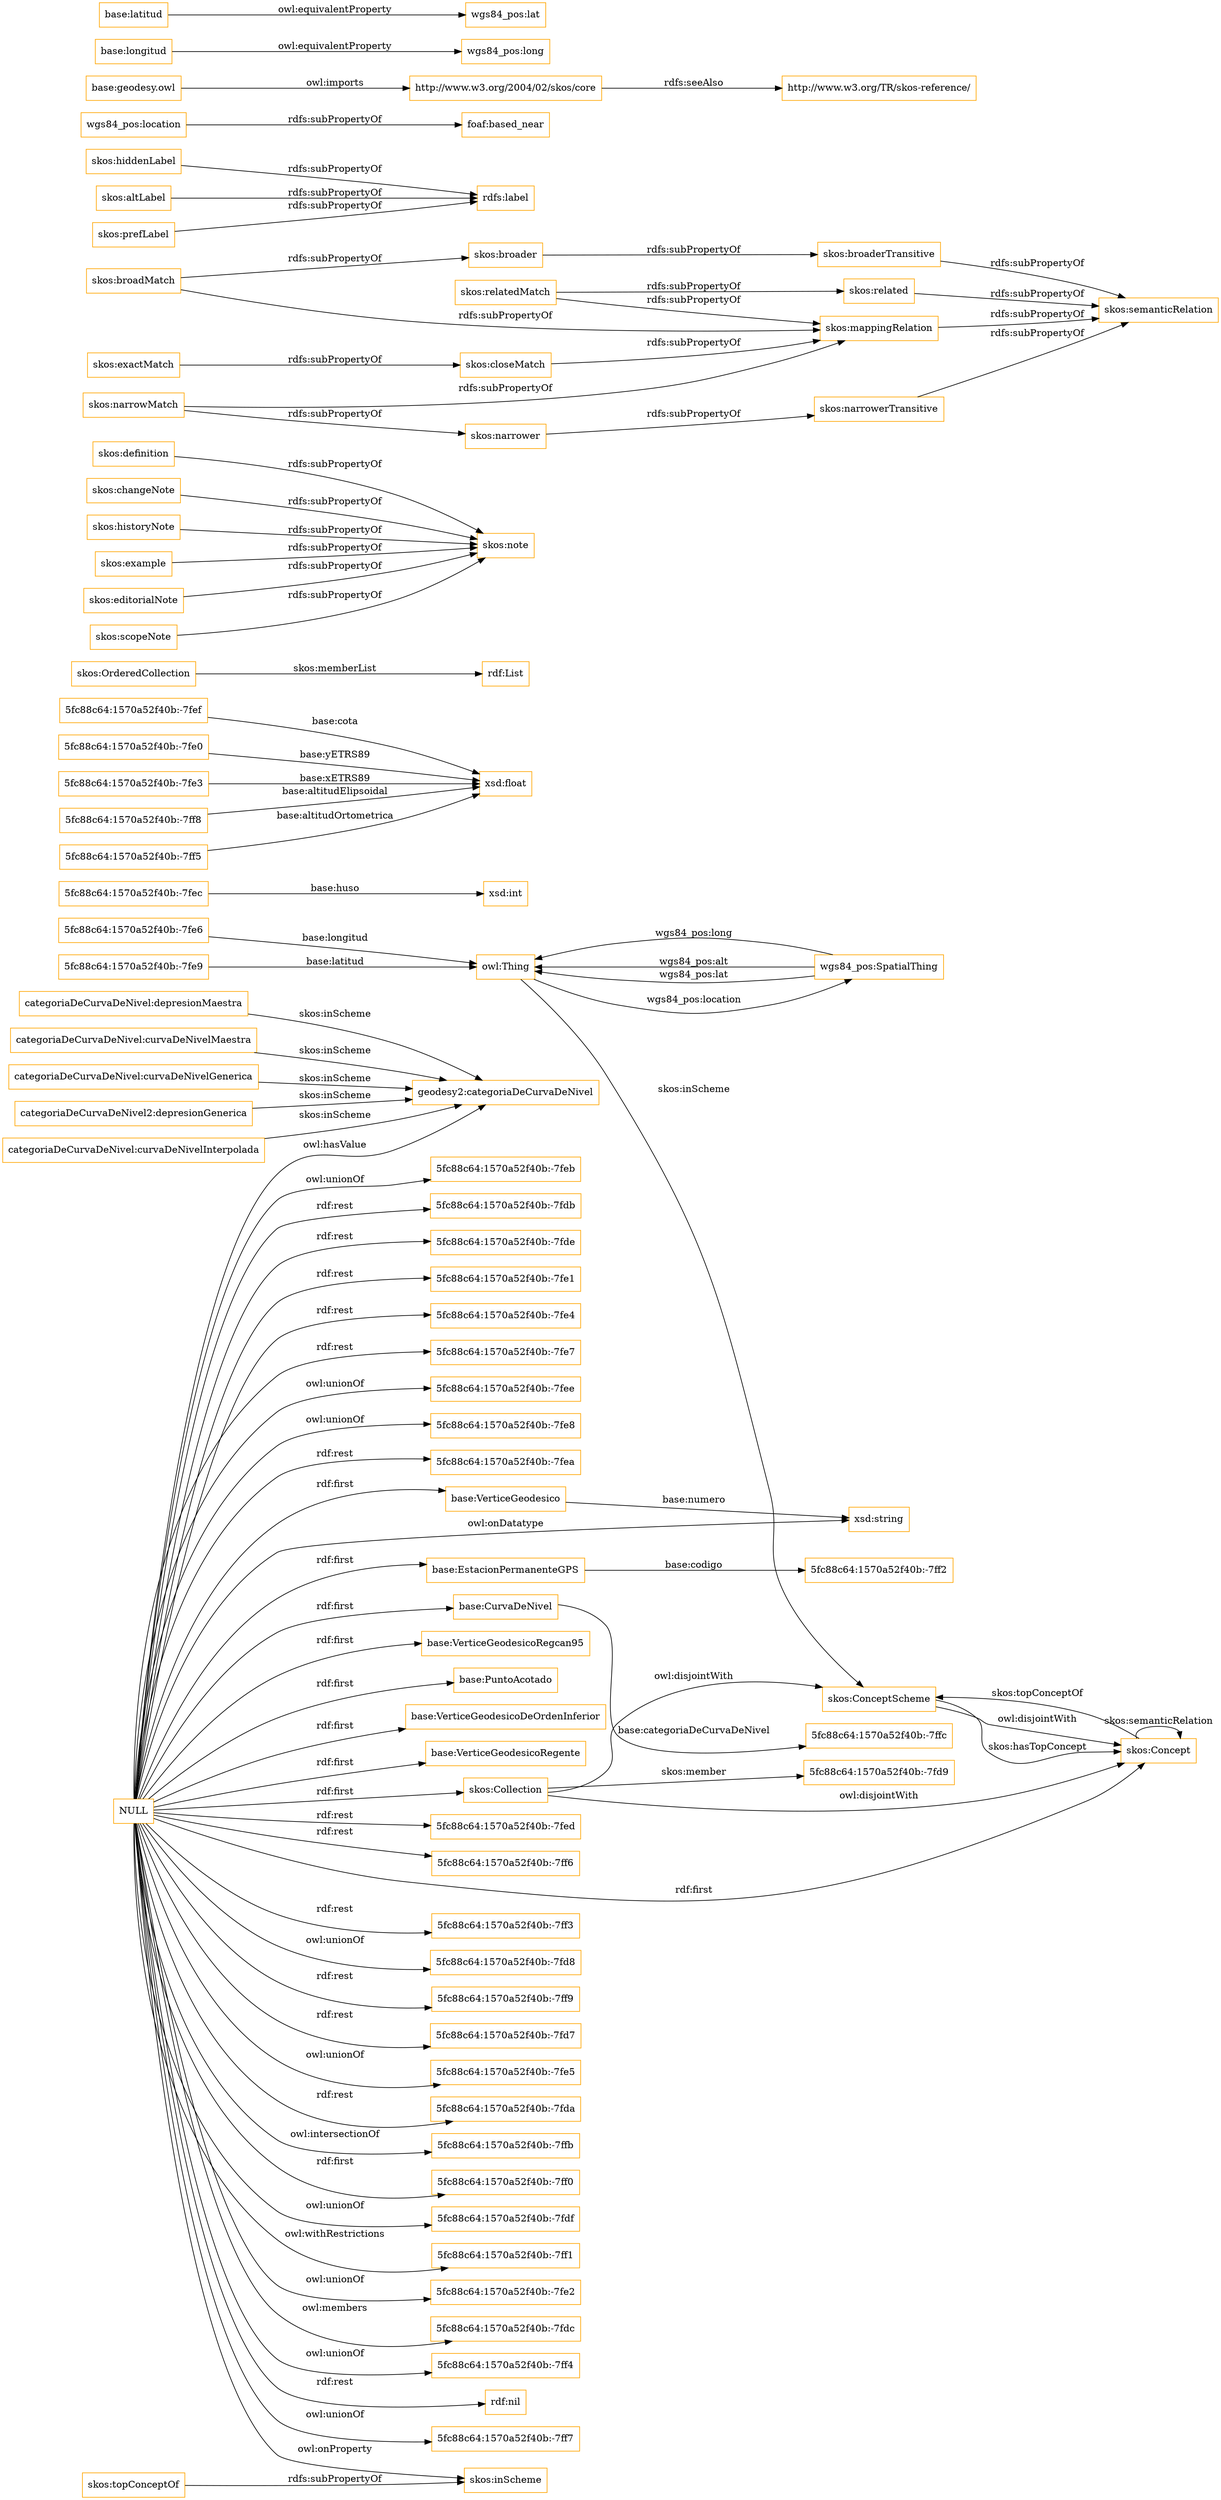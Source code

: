 digraph ar2dtool_diagram { 
rankdir=LR;
size="1501"
node [shape = rectangle, color="orange"]; "base:VerticeGeodesico" "5fc88c64:1570a52f40b:-7fe6" "5fc88c64:1570a52f40b:-7ffc" "5fc88c64:1570a52f40b:-7fec" "base:EstacionPermanenteGPS" "base:CurvaDeNivel" "base:VerticeGeodesicoRegcan95" "wgs84_pos:SpatialThing" "5fc88c64:1570a52f40b:-7fef" "base:PuntoAcotado" "base:VerticeGeodesicoDeOrdenInferior" "5fc88c64:1570a52f40b:-7fe0" "5fc88c64:1570a52f40b:-7fe3" "base:VerticeGeodesicoRegente" "5fc88c64:1570a52f40b:-7ff8" "5fc88c64:1570a52f40b:-7ff5" "5fc88c64:1570a52f40b:-7fe9" "5fc88c64:1570a52f40b:-7fd9" "skos:OrderedCollection" "skos:Collection" "skos:ConceptScheme" "skos:Concept" ; /*classes style*/
	"skos:definition" -> "skos:note" [ label = "rdfs:subPropertyOf" ];
	"skos:relatedMatch" -> "skos:related" [ label = "rdfs:subPropertyOf" ];
	"skos:relatedMatch" -> "skos:mappingRelation" [ label = "rdfs:subPropertyOf" ];
	"categoriaDeCurvaDeNivel:curvaDeNivelMaestra" -> "geodesy2:categoriaDeCurvaDeNivel" [ label = "skos:inScheme" ];
	"skos:changeNote" -> "skos:note" [ label = "rdfs:subPropertyOf" ];
	"skos:hiddenLabel" -> "rdfs:label" [ label = "rdfs:subPropertyOf" ];
	"skos:related" -> "skos:semanticRelation" [ label = "rdfs:subPropertyOf" ];
	"skos:ConceptScheme" -> "skos:Concept" [ label = "owl:disjointWith" ];
	"skos:altLabel" -> "rdfs:label" [ label = "rdfs:subPropertyOf" ];
	"wgs84_pos:location" -> "foaf:based_near" [ label = "rdfs:subPropertyOf" ];
	"skos:narrower" -> "skos:narrowerTransitive" [ label = "rdfs:subPropertyOf" ];
	"skos:broaderTransitive" -> "skos:semanticRelation" [ label = "rdfs:subPropertyOf" ];
	"skos:broader" -> "skos:broaderTransitive" [ label = "rdfs:subPropertyOf" ];
	"categoriaDeCurvaDeNivel:curvaDeNivelGenerica" -> "geodesy2:categoriaDeCurvaDeNivel" [ label = "skos:inScheme" ];
	"skos:historyNote" -> "skos:note" [ label = "rdfs:subPropertyOf" ];
	"skos:broadMatch" -> "skos:broader" [ label = "rdfs:subPropertyOf" ];
	"skos:broadMatch" -> "skos:mappingRelation" [ label = "rdfs:subPropertyOf" ];
	"http://www.w3.org/2004/02/skos/core" -> "http://www.w3.org/TR/skos-reference/" [ label = "rdfs:seeAlso" ];
	"categoriaDeCurvaDeNivel2:depresionGenerica" -> "geodesy2:categoriaDeCurvaDeNivel" [ label = "skos:inScheme" ];
	"skos:narrowerTransitive" -> "skos:semanticRelation" [ label = "rdfs:subPropertyOf" ];
	"NULL" -> "5fc88c64:1570a52f40b:-7fe5" [ label = "owl:unionOf" ];
	"NULL" -> "5fc88c64:1570a52f40b:-7fda" [ label = "rdf:rest" ];
	"NULL" -> "geodesy2:categoriaDeCurvaDeNivel" [ label = "owl:hasValue" ];
	"NULL" -> "base:VerticeGeodesico" [ label = "rdf:first" ];
	"NULL" -> "5fc88c64:1570a52f40b:-7ffb" [ label = "owl:intersectionOf" ];
	"NULL" -> "5fc88c64:1570a52f40b:-7ff0" [ label = "rdf:first" ];
	"NULL" -> "5fc88c64:1570a52f40b:-7fdf" [ label = "owl:unionOf" ];
	"NULL" -> "base:VerticeGeodesicoDeOrdenInferior" [ label = "rdf:first" ];
	"NULL" -> "xsd:string" [ label = "owl:onDatatype" ];
	"NULL" -> "5fc88c64:1570a52f40b:-7ff1" [ label = "owl:withRestrictions" ];
	"NULL" -> "base:VerticeGeodesicoRegcan95" [ label = "rdf:first" ];
	"NULL" -> "5fc88c64:1570a52f40b:-7fe2" [ label = "owl:unionOf" ];
	"NULL" -> "skos:Concept" [ label = "rdf:first" ];
	"NULL" -> "5fc88c64:1570a52f40b:-7fdc" [ label = "owl:members" ];
	"NULL" -> "base:VerticeGeodesicoRegente" [ label = "rdf:first" ];
	"NULL" -> "5fc88c64:1570a52f40b:-7ff4" [ label = "owl:unionOf" ];
	"NULL" -> "rdf:nil" [ label = "rdf:rest" ];
	"NULL" -> "5fc88c64:1570a52f40b:-7ff7" [ label = "owl:unionOf" ];
	"NULL" -> "base:EstacionPermanenteGPS" [ label = "rdf:first" ];
	"NULL" -> "5fc88c64:1570a52f40b:-7feb" [ label = "owl:unionOf" ];
	"NULL" -> "5fc88c64:1570a52f40b:-7fdb" [ label = "rdf:rest" ];
	"NULL" -> "5fc88c64:1570a52f40b:-7fde" [ label = "rdf:rest" ];
	"NULL" -> "5fc88c64:1570a52f40b:-7fe1" [ label = "rdf:rest" ];
	"NULL" -> "5fc88c64:1570a52f40b:-7fe4" [ label = "rdf:rest" ];
	"NULL" -> "base:PuntoAcotado" [ label = "rdf:first" ];
	"NULL" -> "5fc88c64:1570a52f40b:-7fe7" [ label = "rdf:rest" ];
	"NULL" -> "5fc88c64:1570a52f40b:-7fee" [ label = "owl:unionOf" ];
	"NULL" -> "5fc88c64:1570a52f40b:-7fe8" [ label = "owl:unionOf" ];
	"NULL" -> "5fc88c64:1570a52f40b:-7fea" [ label = "rdf:rest" ];
	"NULL" -> "5fc88c64:1570a52f40b:-7fed" [ label = "rdf:rest" ];
	"NULL" -> "5fc88c64:1570a52f40b:-7ff6" [ label = "rdf:rest" ];
	"NULL" -> "5fc88c64:1570a52f40b:-7ff3" [ label = "rdf:rest" ];
	"NULL" -> "5fc88c64:1570a52f40b:-7fd8" [ label = "owl:unionOf" ];
	"NULL" -> "5fc88c64:1570a52f40b:-7ff9" [ label = "rdf:rest" ];
	"NULL" -> "skos:Collection" [ label = "rdf:first" ];
	"NULL" -> "5fc88c64:1570a52f40b:-7fd7" [ label = "rdf:rest" ];
	"NULL" -> "skos:inScheme" [ label = "owl:onProperty" ];
	"NULL" -> "base:CurvaDeNivel" [ label = "rdf:first" ];
	"skos:prefLabel" -> "rdfs:label" [ label = "rdfs:subPropertyOf" ];
	"skos:narrowMatch" -> "skos:narrower" [ label = "rdfs:subPropertyOf" ];
	"skos:narrowMatch" -> "skos:mappingRelation" [ label = "rdfs:subPropertyOf" ];
	"skos:example" -> "skos:note" [ label = "rdfs:subPropertyOf" ];
	"categoriaDeCurvaDeNivel:curvaDeNivelInterpolada" -> "geodesy2:categoriaDeCurvaDeNivel" [ label = "skos:inScheme" ];
	"base:geodesy.owl" -> "http://www.w3.org/2004/02/skos/core" [ label = "owl:imports" ];
	"skos:mappingRelation" -> "skos:semanticRelation" [ label = "rdfs:subPropertyOf" ];
	"base:longitud" -> "wgs84_pos:long" [ label = "owl:equivalentProperty" ];
	"skos:Collection" -> "skos:ConceptScheme" [ label = "owl:disjointWith" ];
	"skos:Collection" -> "skos:Concept" [ label = "owl:disjointWith" ];
	"skos:topConceptOf" -> "skos:inScheme" [ label = "rdfs:subPropertyOf" ];
	"skos:exactMatch" -> "skos:closeMatch" [ label = "rdfs:subPropertyOf" ];
	"skos:editorialNote" -> "skos:note" [ label = "rdfs:subPropertyOf" ];
	"skos:closeMatch" -> "skos:mappingRelation" [ label = "rdfs:subPropertyOf" ];
	"base:latitud" -> "wgs84_pos:lat" [ label = "owl:equivalentProperty" ];
	"categoriaDeCurvaDeNivel:depresionMaestra" -> "geodesy2:categoriaDeCurvaDeNivel" [ label = "skos:inScheme" ];
	"skos:scopeNote" -> "skos:note" [ label = "rdfs:subPropertyOf" ];
	"5fc88c64:1570a52f40b:-7fe0" -> "xsd:float" [ label = "base:yETRS89" ];
	"owl:Thing" -> "wgs84_pos:SpatialThing" [ label = "wgs84_pos:location" ];
	"skos:Concept" -> "skos:Concept" [ label = "skos:semanticRelation" ];
	"base:VerticeGeodesico" -> "xsd:string" [ label = "base:numero" ];
	"skos:Concept" -> "skos:ConceptScheme" [ label = "skos:topConceptOf" ];
	"skos:Collection" -> "5fc88c64:1570a52f40b:-7fd9" [ label = "skos:member" ];
	"5fc88c64:1570a52f40b:-7ff5" -> "xsd:float" [ label = "base:altitudOrtometrica" ];
	"5fc88c64:1570a52f40b:-7ff8" -> "xsd:float" [ label = "base:altitudElipsoidal" ];
	"5fc88c64:1570a52f40b:-7fef" -> "xsd:float" [ label = "base:cota" ];
	"owl:Thing" -> "skos:ConceptScheme" [ label = "skos:inScheme" ];
	"5fc88c64:1570a52f40b:-7fe6" -> "owl:Thing" [ label = "base:longitud" ];
	"5fc88c64:1570a52f40b:-7fe3" -> "xsd:float" [ label = "base:xETRS89" ];
	"base:CurvaDeNivel" -> "5fc88c64:1570a52f40b:-7ffc" [ label = "base:categoriaDeCurvaDeNivel" ];
	"skos:OrderedCollection" -> "rdf:List" [ label = "skos:memberList" ];
	"skos:ConceptScheme" -> "skos:Concept" [ label = "skos:hasTopConcept" ];
	"wgs84_pos:SpatialThing" -> "owl:Thing" [ label = "wgs84_pos:long" ];
	"wgs84_pos:SpatialThing" -> "owl:Thing" [ label = "wgs84_pos:alt" ];
	"5fc88c64:1570a52f40b:-7fec" -> "xsd:int" [ label = "base:huso" ];
	"5fc88c64:1570a52f40b:-7fe9" -> "owl:Thing" [ label = "base:latitud" ];
	"base:EstacionPermanenteGPS" -> "5fc88c64:1570a52f40b:-7ff2" [ label = "base:codigo" ];
	"wgs84_pos:SpatialThing" -> "owl:Thing" [ label = "wgs84_pos:lat" ];

}
